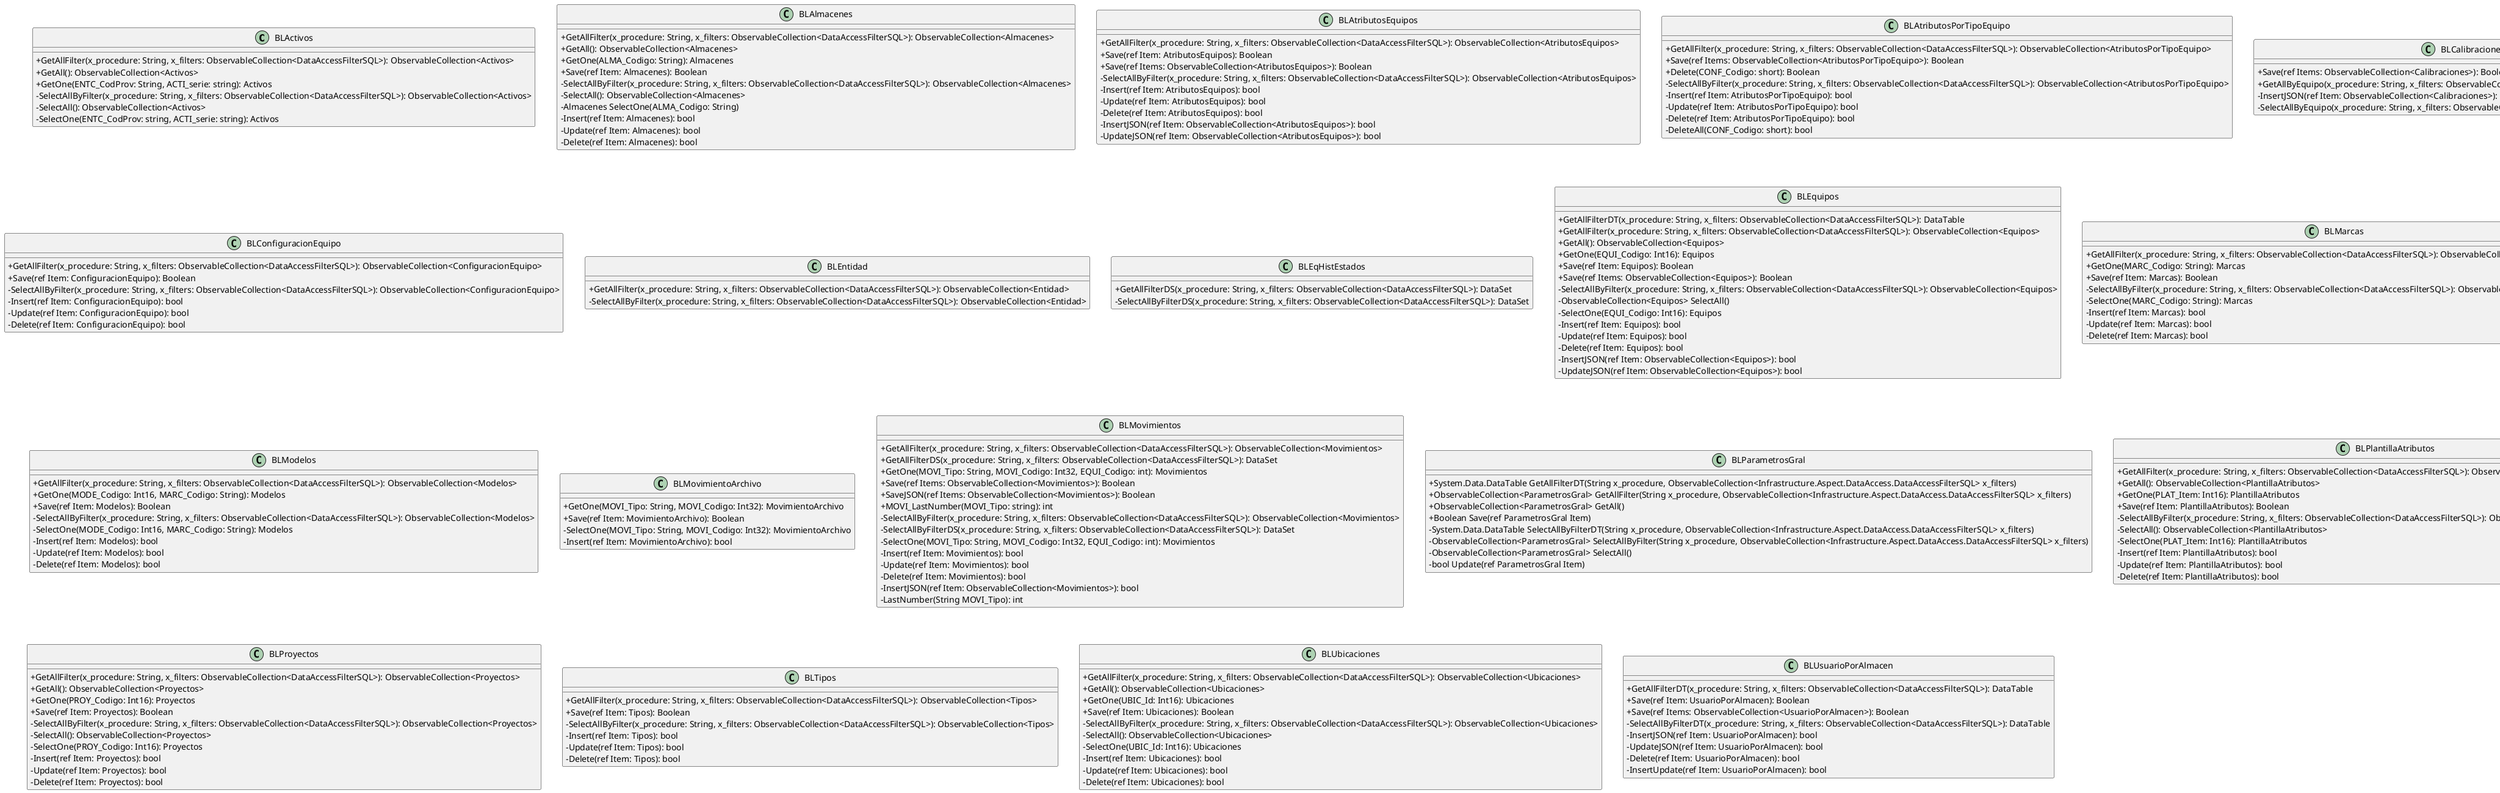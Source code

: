 @startuml BusinessLogic
' eliminar adjuntos
skinparam ClassAttributeIconSize 0

class BLActivos{
    + GetAllFilter(x_procedure: String, x_filters: ObservableCollection<DataAccessFilterSQL>): ObservableCollection<Activos>
    + GetAll(): ObservableCollection<Activos>
    + GetOne(ENTC_CodProv: String, ACTI_serie: string): Activos
    - SelectAllByFilter(x_procedure: String, x_filters: ObservableCollection<DataAccessFilterSQL>): ObservableCollection<Activos>
    - SelectAll(): ObservableCollection<Activos>
    - SelectOne(ENTC_CodProv: string, ACTI_serie: string): Activos
}

class BLAlmacenes{
    + GetAllFilter(x_procedure: String, x_filters: ObservableCollection<DataAccessFilterSQL>): ObservableCollection<Almacenes>
    + GetAll(): ObservableCollection<Almacenes>
    + GetOne(ALMA_Codigo: String): Almacenes
    + Save(ref Item: Almacenes): Boolean
    - SelectAllByFilter(x_procedure: String, x_filters: ObservableCollection<DataAccessFilterSQL>): ObservableCollection<Almacenes>
    - SelectAll(): ObservableCollection<Almacenes>
    - Almacenes SelectOne(ALMA_Codigo: String)
    - Insert(ref Item: Almacenes): bool
    - Update(ref Item: Almacenes): bool
    - Delete(ref Item: Almacenes): bool
}

class BLAtributosEquipos{
    + GetAllFilter(x_procedure: String, x_filters: ObservableCollection<DataAccessFilterSQL>): ObservableCollection<AtributosEquipos>
    + Save(ref Item: AtributosEquipos): Boolean
    + Save(ref Items: ObservableCollection<AtributosEquipos>): Boolean
    - SelectAllByFilter(x_procedure: String, x_filters: ObservableCollection<DataAccessFilterSQL>): ObservableCollection<AtributosEquipos>
    - Insert(ref Item: AtributosEquipos): bool
    - Update(ref Item: AtributosEquipos): bool
    - Delete(ref Item: AtributosEquipos): bool
    - InsertJSON(ref Item: ObservableCollection<AtributosEquipos>): bool
    - UpdateJSON(ref Item: ObservableCollection<AtributosEquipos>): bool
}

class BLAtributosPorTipoEquipo{
    + GetAllFilter(x_procedure: String, x_filters: ObservableCollection<DataAccessFilterSQL>): ObservableCollection<AtributosPorTipoEquipo>
    + Save(ref Items: ObservableCollection<AtributosPorTipoEquipo>): Boolean
    + Delete(CONF_Codigo: short): Boolean
    - SelectAllByFilter(x_procedure: String, x_filters: ObservableCollection<DataAccessFilterSQL>): ObservableCollection<AtributosPorTipoEquipo>
    - Insert(ref Item: AtributosPorTipoEquipo): bool
    - Update(ref Item: AtributosPorTipoEquipo): bool
    - Delete(ref Item: AtributosPorTipoEquipo): bool
    - DeleteAll(CONF_Codigo: short): bool
}

class BLCalibraciones{
    + Save(ref Items: ObservableCollection<Calibraciones>): Boolean
    + GetAllByEquipo(x_procedure: String, x_filters: ObservableCollection<DataAccessFilterSQL>): DataSet
    - InsertJSON(ref Item: ObservableCollection<Calibraciones>): bool
    - SelectAllByEquipo(x_procedure: String, x_filters: ObservableCollection<DataAccessFilterSQL>): DataSet
}

class BLConfiguracionEquipo{
    + GetAllFilter(x_procedure: String, x_filters: ObservableCollection<DataAccessFilterSQL>): ObservableCollection<ConfiguracionEquipo>
    + Save(ref Item: ConfiguracionEquipo): Boolean
    - SelectAllByFilter(x_procedure: String, x_filters: ObservableCollection<DataAccessFilterSQL>): ObservableCollection<ConfiguracionEquipo>
    - Insert(ref Item: ConfiguracionEquipo): bool
    - Update(ref Item: ConfiguracionEquipo): bool
    - Delete(ref Item: ConfiguracionEquipo): bool
}

class BLEntidad{
    + GetAllFilter(x_procedure: String, x_filters: ObservableCollection<DataAccessFilterSQL>): ObservableCollection<Entidad>
    - SelectAllByFilter(x_procedure: String, x_filters: ObservableCollection<DataAccessFilterSQL>): ObservableCollection<Entidad>
}

class BLEqHistEstados{
    + GetAllFilterDS(x_procedure: String, x_filters: ObservableCollection<DataAccessFilterSQL>): DataSet
    - SelectAllByFilterDS(x_procedure: String, x_filters: ObservableCollection<DataAccessFilterSQL>): DataSet
}

class BLEquipos{
    + GetAllFilterDT(x_procedure: String, x_filters: ObservableCollection<DataAccessFilterSQL>): DataTable
    + GetAllFilter(x_procedure: String, x_filters: ObservableCollection<DataAccessFilterSQL>): ObservableCollection<Equipos>
    + GetAll(): ObservableCollection<Equipos>
    + GetOne(EQUI_Codigo: Int16): Equipos
    + Save(ref Item: Equipos): Boolean
    + Save(ref Items: ObservableCollection<Equipos>): Boolean
    - SelectAllByFilter(x_procedure: String, x_filters: ObservableCollection<DataAccessFilterSQL>): ObservableCollection<Equipos>
    - ObservableCollection<Equipos> SelectAll()
    - SelectOne(EQUI_Codigo: Int16): Equipos
    - Insert(ref Item: Equipos): bool
    - Update(ref Item: Equipos): bool
    - Delete(ref Item: Equipos): bool
    - InsertJSON(ref Item: ObservableCollection<Equipos>): bool
    - UpdateJSON(ref Item: ObservableCollection<Equipos>): bool
}

class BLMarcas{
    + GetAllFilter(x_procedure: String, x_filters: ObservableCollection<DataAccessFilterSQL>): ObservableCollection<Marcas>
    + GetOne(MARC_Codigo: String): Marcas
    + Save(ref Item: Marcas): Boolean
    - SelectAllByFilter(x_procedure: String, x_filters: ObservableCollection<DataAccessFilterSQL>): ObservableCollection<Marcas>
    - SelectOne(MARC_Codigo: String): Marcas
    - Insert(ref Item: Marcas): bool
    - Update(ref Item: Marcas): bool
    - Delete(ref Item: Marcas): bool
}

class BLModelos{
    + GetAllFilter(x_procedure: String, x_filters: ObservableCollection<DataAccessFilterSQL>): ObservableCollection<Modelos>
    + GetOne(MODE_Codigo: Int16, MARC_Codigo: String): Modelos
    + Save(ref Item: Modelos): Boolean
    - SelectAllByFilter(x_procedure: String, x_filters: ObservableCollection<DataAccessFilterSQL>): ObservableCollection<Modelos>
    - SelectOne(MODE_Codigo: Int16, MARC_Codigo: String): Modelos
    - Insert(ref Item: Modelos): bool
    - Update(ref Item: Modelos): bool
    - Delete(ref Item: Modelos): bool
}

class BLMovimientoArchivo{
    + GetOne(MOVI_Tipo: String, MOVI_Codigo: Int32): MovimientoArchivo
    + Save(ref Item: MovimientoArchivo): Boolean
    - SelectOne(MOVI_Tipo: String, MOVI_Codigo: Int32): MovimientoArchivo
    - Insert(ref Item: MovimientoArchivo): bool
}

class BLMovimientos{
    + GetAllFilter(x_procedure: String, x_filters: ObservableCollection<DataAccessFilterSQL>): ObservableCollection<Movimientos>
    + GetAllFilterDS(x_procedure: String, x_filters: ObservableCollection<DataAccessFilterSQL>): DataSet
    + GetOne(MOVI_Tipo: String, MOVI_Codigo: Int32, EQUI_Codigo: int): Movimientos
    + Save(ref Items: ObservableCollection<Movimientos>): Boolean
    + SaveJSON(ref Items: ObservableCollection<Movimientos>): Boolean
    + MOVI_LastNumber(MOVI_Tipo: string): int
    - SelectAllByFilter(x_procedure: String, x_filters: ObservableCollection<DataAccessFilterSQL>): ObservableCollection<Movimientos>
    - SelectAllByFilterDS(x_procedure: String, x_filters: ObservableCollection<DataAccessFilterSQL>): DataSet
    - SelectOne(MOVI_Tipo: String, MOVI_Codigo: Int32, EQUI_Codigo: int): Movimientos
    - Insert(ref Item: Movimientos): bool
    - Update(ref Item: Movimientos): bool
    - Delete(ref Item: Movimientos): bool
    - InsertJSON(ref Item: ObservableCollection<Movimientos>): bool
    - LastNumber(String MOVI_Tipo): int
}

class BLParametrosGral{
    + System.Data.DataTable GetAllFilterDT(String x_procedure, ObservableCollection<Infrastructure.Aspect.DataAccess.DataAccessFilterSQL> x_filters)
    + ObservableCollection<ParametrosGral> GetAllFilter(String x_procedure, ObservableCollection<Infrastructure.Aspect.DataAccess.DataAccessFilterSQL> x_filters)
    + ObservableCollection<ParametrosGral> GetAll()
    + Boolean Save(ref ParametrosGral Item)
    - System.Data.DataTable SelectAllByFilterDT(String x_procedure, ObservableCollection<Infrastructure.Aspect.DataAccess.DataAccessFilterSQL> x_filters)
    - ObservableCollection<ParametrosGral> SelectAllByFilter(String x_procedure, ObservableCollection<Infrastructure.Aspect.DataAccess.DataAccessFilterSQL> x_filters)
    - ObservableCollection<ParametrosGral> SelectAll()
    - bool Update(ref ParametrosGral Item)
}

class BLPlantillaAtributos{
    + GetAllFilter(x_procedure: String, x_filters: ObservableCollection<DataAccessFilterSQL>): ObservableCollection<PlantillaAtributos>
    + GetAll(): ObservableCollection<PlantillaAtributos>
    + GetOne(PLAT_Item: Int16): PlantillaAtributos
    + Save(ref Item: PlantillaAtributos): Boolean
    - SelectAllByFilter(x_procedure: String, x_filters: ObservableCollection<DataAccessFilterSQL>): ObservableCollection<PlantillaAtributos>
    - SelectAll(): ObservableCollection<PlantillaAtributos>
    - SelectOne(PLAT_Item: Int16): PlantillaAtributos
    - Insert(ref Item: PlantillaAtributos): bool
    - Update(ref Item: PlantillaAtributos): bool
    - Delete(ref Item: PlantillaAtributos): bool
}

class BLProyectos{
    + GetAllFilter(x_procedure: String, x_filters: ObservableCollection<DataAccessFilterSQL>): ObservableCollection<Proyectos>
    + GetAll(): ObservableCollection<Proyectos>
    + GetOne(PROY_Codigo: Int16): Proyectos
    + Save(ref Item: Proyectos): Boolean
    - SelectAllByFilter(x_procedure: String, x_filters: ObservableCollection<DataAccessFilterSQL>): ObservableCollection<Proyectos>
    - SelectAll(): ObservableCollection<Proyectos>
    - SelectOne(PROY_Codigo: Int16): Proyectos
    - Insert(ref Item: Proyectos): bool
    - Update(ref Item: Proyectos): bool
    - Delete(ref Item: Proyectos): bool
}

class BLTipos{
    + GetAllFilter(x_procedure: String, x_filters: ObservableCollection<DataAccessFilterSQL>): ObservableCollection<Tipos>
    + Save(ref Item: Tipos): Boolean
    - SelectAllByFilter(x_procedure: String, x_filters: ObservableCollection<DataAccessFilterSQL>): ObservableCollection<Tipos>
    - Insert(ref Item: Tipos): bool
    - Update(ref Item: Tipos): bool
    - Delete(ref Item: Tipos): bool
}

class BLUbicaciones{
    + GetAllFilter(x_procedure: String, x_filters: ObservableCollection<DataAccessFilterSQL>): ObservableCollection<Ubicaciones>
    + GetAll(): ObservableCollection<Ubicaciones>
    + GetOne(UBIC_Id: Int16): Ubicaciones
    + Save(ref Item: Ubicaciones): Boolean
    - SelectAllByFilter(x_procedure: String, x_filters: ObservableCollection<DataAccessFilterSQL>): ObservableCollection<Ubicaciones>
    - SelectAll(): ObservableCollection<Ubicaciones>
    - SelectOne(UBIC_Id: Int16): Ubicaciones
    - Insert(ref Item: Ubicaciones): bool
    - Update(ref Item: Ubicaciones): bool
    - Delete(ref Item: Ubicaciones): bool
}

class BLUsuarioPorAlmacen{
    + GetAllFilterDT(x_procedure: String, x_filters: ObservableCollection<DataAccessFilterSQL>): DataTable
    + Save(ref Item: UsuarioPorAlmacen): Boolean
    + Save(ref Items: ObservableCollection<UsuarioPorAlmacen>): Boolean
    - SelectAllByFilterDT(x_procedure: String, x_filters: ObservableCollection<DataAccessFilterSQL>): DataTable
    - InsertJSON(ref Item: UsuarioPorAlmacen): bool
    - UpdateJSON(ref Item: UsuarioPorAlmacen): bool
    - Delete(ref Item: UsuarioPorAlmacen): bool
    - InsertUpdate(ref Item: UsuarioPorAlmacen): bool
}
@enduml
